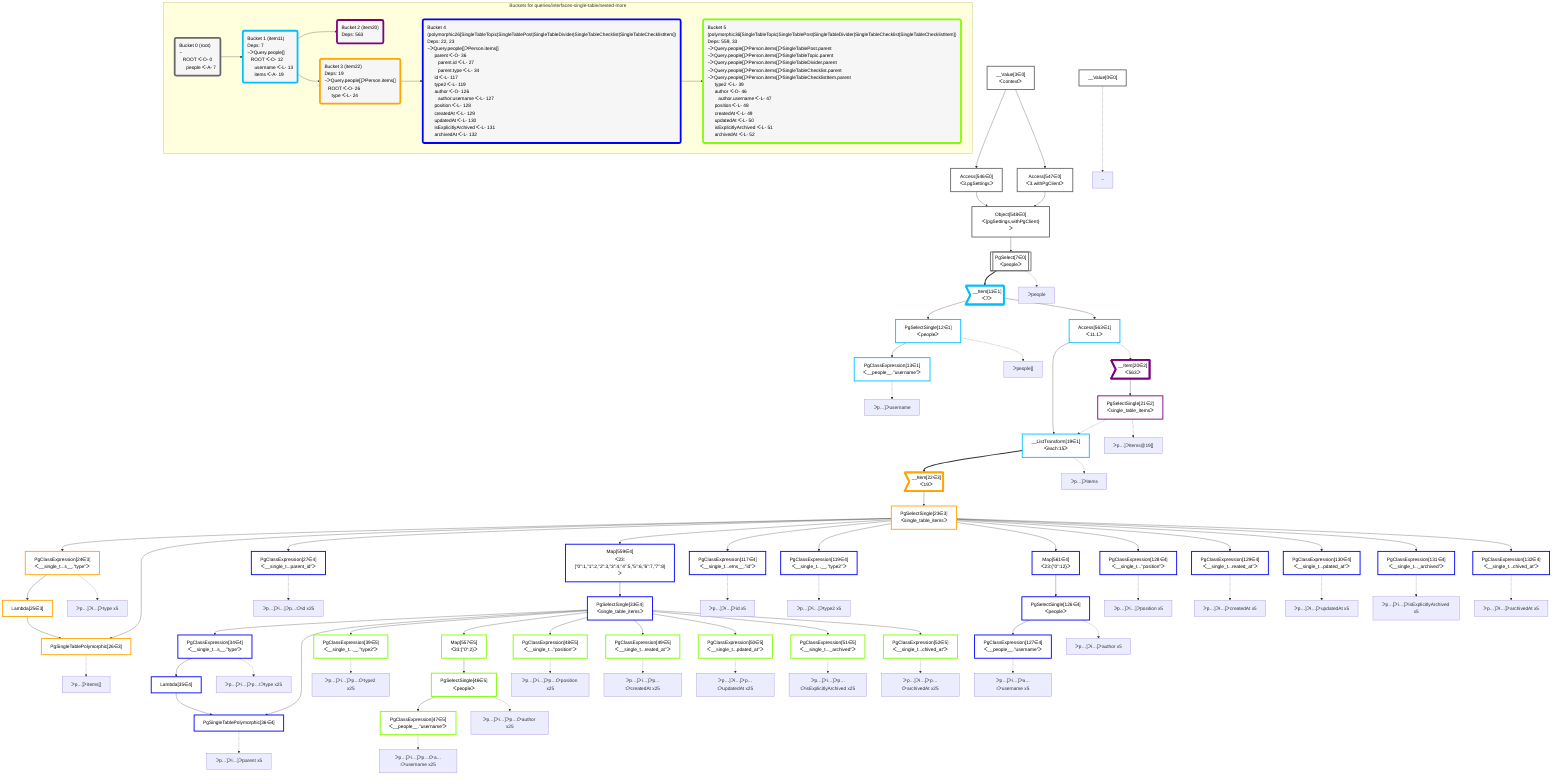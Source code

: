 graph TD
    classDef path fill:#eee,stroke:#000,color:#000
    classDef plan fill:#fff,stroke-width:3px,color:#000
    classDef itemplan fill:#fff,stroke-width:6px,color:#000
    classDef sideeffectplan fill:#f00,stroke-width:6px,color:#000
    classDef bucket fill:#f6f6f6,color:#000,stroke-width:6px,text-align:left


    %% define plans
    __Value0["__Value[0∈0]"]:::plan
    __Value3["__Value[3∈0]<br />ᐸcontextᐳ"]:::plan
    Access546["Access[546∈0]<br />ᐸ3.pgSettingsᐳ"]:::plan
    Access547["Access[547∈0]<br />ᐸ3.withPgClientᐳ"]:::plan
    Object548["Object[548∈0]<br />ᐸ{pgSettings,withPgClient}ᐳ"]:::plan
    PgSelect7[["PgSelect[7∈0]<br />ᐸpeopleᐳ"]]:::plan
    __Item11>"__Item[11∈1]<br />ᐸ7ᐳ"]:::itemplan
    PgSelectSingle12["PgSelectSingle[12∈1]<br />ᐸpeopleᐳ"]:::plan
    PgClassExpression13["PgClassExpression[13∈1]<br />ᐸ__people__.”username”ᐳ"]:::plan
    Access563["Access[563∈1]<br />ᐸ11.1ᐳ"]:::plan
    __ListTransform19["__ListTransform[19∈1]<br />ᐸeach:15ᐳ"]:::plan
    __Item20>"__Item[20∈2]<br />ᐸ563ᐳ"]:::itemplan
    PgSelectSingle21["PgSelectSingle[21∈2]<br />ᐸsingle_table_itemsᐳ"]:::plan
    __Item22>"__Item[22∈3]<br />ᐸ19ᐳ"]:::itemplan
    PgSelectSingle23["PgSelectSingle[23∈3]<br />ᐸsingle_table_itemsᐳ"]:::plan
    PgClassExpression24["PgClassExpression[24∈3]<br />ᐸ__single_t...s__.”type”ᐳ"]:::plan
    Lambda25["Lambda[25∈3]"]:::plan
    PgSingleTablePolymorphic26["PgSingleTablePolymorphic[26∈3]"]:::plan
    PgClassExpression27["PgClassExpression[27∈4]<br />ᐸ__single_t...parent_id”ᐳ"]:::plan
    Map559["Map[559∈4]<br />ᐸ23:{”0”:1,”1”:2,”2”:3,”3”:4,”4”:5,”5”:6,”6”:7,”7”:8}ᐳ"]:::plan
    PgSelectSingle33["PgSelectSingle[33∈4]<br />ᐸsingle_table_itemsᐳ"]:::plan
    PgClassExpression34["PgClassExpression[34∈4]<br />ᐸ__single_t...s__.”type”ᐳ"]:::plan
    Lambda35["Lambda[35∈4]"]:::plan
    PgSingleTablePolymorphic36["PgSingleTablePolymorphic[36∈4]"]:::plan
    PgClassExpression39["PgClassExpression[39∈5]<br />ᐸ__single_t...__.”type2”ᐳ"]:::plan
    Map557["Map[557∈5]<br />ᐸ33:{”0”:2}ᐳ"]:::plan
    PgSelectSingle46["PgSelectSingle[46∈5]<br />ᐸpeopleᐳ"]:::plan
    PgClassExpression47["PgClassExpression[47∈5]<br />ᐸ__people__.”username”ᐳ"]:::plan
    PgClassExpression48["PgClassExpression[48∈5]<br />ᐸ__single_t...”position”ᐳ"]:::plan
    PgClassExpression49["PgClassExpression[49∈5]<br />ᐸ__single_t...reated_at”ᐳ"]:::plan
    PgClassExpression50["PgClassExpression[50∈5]<br />ᐸ__single_t...pdated_at”ᐳ"]:::plan
    PgClassExpression51["PgClassExpression[51∈5]<br />ᐸ__single_t..._archived”ᐳ"]:::plan
    PgClassExpression52["PgClassExpression[52∈5]<br />ᐸ__single_t...chived_at”ᐳ"]:::plan
    PgClassExpression117["PgClassExpression[117∈4]<br />ᐸ__single_t...ems__.”id”ᐳ"]:::plan
    PgClassExpression119["PgClassExpression[119∈4]<br />ᐸ__single_t...__.”type2”ᐳ"]:::plan
    Map561["Map[561∈4]<br />ᐸ23:{”0”:12}ᐳ"]:::plan
    PgSelectSingle126["PgSelectSingle[126∈4]<br />ᐸpeopleᐳ"]:::plan
    PgClassExpression127["PgClassExpression[127∈4]<br />ᐸ__people__.”username”ᐳ"]:::plan
    PgClassExpression128["PgClassExpression[128∈4]<br />ᐸ__single_t...”position”ᐳ"]:::plan
    PgClassExpression129["PgClassExpression[129∈4]<br />ᐸ__single_t...reated_at”ᐳ"]:::plan
    PgClassExpression130["PgClassExpression[130∈4]<br />ᐸ__single_t...pdated_at”ᐳ"]:::plan
    PgClassExpression131["PgClassExpression[131∈4]<br />ᐸ__single_t..._archived”ᐳ"]:::plan
    PgClassExpression132["PgClassExpression[132∈4]<br />ᐸ__single_t...chived_at”ᐳ"]:::plan

    %% plan dependencies
    __Value3 --> Access546
    __Value3 --> Access547
    Access546 & Access547 --> Object548
    Object548 --> PgSelect7
    PgSelect7 ==> __Item11
    __Item11 --> PgSelectSingle12
    PgSelectSingle12 --> PgClassExpression13
    __Item11 --> Access563
    Access563 --> __ListTransform19
    PgSelectSingle21 -.-> __ListTransform19
    Access563 -.-> __Item20
    __Item20 --> PgSelectSingle21
    __ListTransform19 ==> __Item22
    __Item22 --> PgSelectSingle23
    PgSelectSingle23 --> PgClassExpression24
    PgClassExpression24 --> Lambda25
    Lambda25 & PgSelectSingle23 --> PgSingleTablePolymorphic26
    PgSelectSingle23 --> PgClassExpression27
    PgSelectSingle23 --> Map559
    Map559 --> PgSelectSingle33
    PgSelectSingle33 --> PgClassExpression34
    PgClassExpression34 --> Lambda35
    Lambda35 & PgSelectSingle33 --> PgSingleTablePolymorphic36
    PgSelectSingle33 --> PgClassExpression39
    PgSelectSingle33 --> Map557
    Map557 --> PgSelectSingle46
    PgSelectSingle46 --> PgClassExpression47
    PgSelectSingle33 --> PgClassExpression48
    PgSelectSingle33 --> PgClassExpression49
    PgSelectSingle33 --> PgClassExpression50
    PgSelectSingle33 --> PgClassExpression51
    PgSelectSingle33 --> PgClassExpression52
    PgSelectSingle23 --> PgClassExpression117
    PgSelectSingle23 --> PgClassExpression119
    PgSelectSingle23 --> Map561
    Map561 --> PgSelectSingle126
    PgSelectSingle126 --> PgClassExpression127
    PgSelectSingle23 --> PgClassExpression128
    PgSelectSingle23 --> PgClassExpression129
    PgSelectSingle23 --> PgClassExpression130
    PgSelectSingle23 --> PgClassExpression131
    PgSelectSingle23 --> PgClassExpression132

    %% plan-to-path relationships
    P0["~"]
    __Value0 -.-> P0
    P7["ᐳpeople"]
    PgSelect7 -.-> P7
    P12["ᐳpeople[]"]
    PgSelectSingle12 -.-> P12
    P13["ᐳp…]ᐳusername"]
    PgClassExpression13 -.-> P13
    P19["ᐳp…]ᐳitems"]
    __ListTransform19 -.-> P19
    P21["ᐳp…]ᐳitems@19[]"]
    PgSelectSingle21 -.-> P21
    P24["ᐳp…]ᐳi…]ᐳtype x5"]
    PgClassExpression24 -.-> P24
    P26["ᐳp…]ᐳitems[]"]
    PgSingleTablePolymorphic26 -.-> P26
    P27["ᐳp…]ᐳi…]ᐳp…tᐳid x25"]
    PgClassExpression27 -.-> P27
    P34["ᐳp…]ᐳi…]ᐳp…tᐳtype x25"]
    PgClassExpression34 -.-> P34
    P36["ᐳp…]ᐳi…]ᐳparent x5"]
    PgSingleTablePolymorphic36 -.-> P36
    P39["ᐳp…]ᐳi…]ᐳp…tᐳtype2 x25"]
    PgClassExpression39 -.-> P39
    P46["ᐳp…]ᐳi…]ᐳp…tᐳauthor x25"]
    PgSelectSingle46 -.-> P46
    P47["ᐳp…]ᐳi…]ᐳp…tᐳa…rᐳusername x25"]
    PgClassExpression47 -.-> P47
    P48["ᐳp…]ᐳi…]ᐳp…tᐳposition x25"]
    PgClassExpression48 -.-> P48
    P49["ᐳp…]ᐳi…]ᐳp…tᐳcreatedAt x25"]
    PgClassExpression49 -.-> P49
    P50["ᐳp…]ᐳi…]ᐳp…tᐳupdatedAt x25"]
    PgClassExpression50 -.-> P50
    P51["ᐳp…]ᐳi…]ᐳp…tᐳisExplicitlyArchived x25"]
    PgClassExpression51 -.-> P51
    P52["ᐳp…]ᐳi…]ᐳp…tᐳarchivedAt x25"]
    PgClassExpression52 -.-> P52
    P117["ᐳp…]ᐳi…]ᐳid x5"]
    PgClassExpression117 -.-> P117
    P119["ᐳp…]ᐳi…]ᐳtype2 x5"]
    PgClassExpression119 -.-> P119
    P126["ᐳp…]ᐳi…]ᐳauthor x5"]
    PgSelectSingle126 -.-> P126
    P127["ᐳp…]ᐳi…]ᐳa…rᐳusername x5"]
    PgClassExpression127 -.-> P127
    P128["ᐳp…]ᐳi…]ᐳposition x5"]
    PgClassExpression128 -.-> P128
    P129["ᐳp…]ᐳi…]ᐳcreatedAt x5"]
    PgClassExpression129 -.-> P129
    P130["ᐳp…]ᐳi…]ᐳupdatedAt x5"]
    PgClassExpression130 -.-> P130
    P131["ᐳp…]ᐳi…]ᐳisExplicitlyArchived x5"]
    PgClassExpression131 -.-> P131
    P132["ᐳp…]ᐳi…]ᐳarchivedAt x5"]
    PgClassExpression132 -.-> P132

    subgraph "Buckets for queries/interfaces-single-table/nested-more"
    Bucket0("Bucket 0 (root)<br />~<br />⠀ROOT ᐸ-O- 0<br />⠀⠀people ᐸ-A- 7"):::bucket
    classDef bucket0 stroke:#696969
    class Bucket0,__Value0,__Value3,PgSelect7,Access546,Access547,Object548 bucket0
    Bucket1("Bucket 1 (item11)<br />Deps: 7<br />~ᐳQuery.people[]<br />⠀ROOT ᐸ-O- 12<br />⠀⠀username ᐸ-L- 13<br />⠀⠀items ᐸ-A- 19"):::bucket
    classDef bucket1 stroke:#00bfff
    class Bucket1,__Item11,PgSelectSingle12,PgClassExpression13,__ListTransform19,Access563 bucket1
    Bucket2("Bucket 2 (item20)<br />Deps: 563"):::bucket
    classDef bucket2 stroke:#7f007f
    class Bucket2,__Item20,PgSelectSingle21 bucket2
    Bucket3("Bucket 3 (item22)<br />Deps: 19<br />~ᐳQuery.people[]ᐳPerson.items[]<br />⠀ROOT ᐸ-O- 26<br />⠀⠀type ᐸ-L- 24"):::bucket
    classDef bucket3 stroke:#ffa500
    class Bucket3,__Item22,PgSelectSingle23,PgClassExpression24,Lambda25,PgSingleTablePolymorphic26 bucket3
    Bucket4("Bucket 4 (polymorphic26[SingleTableTopic|SingleTablePost|SingleTableDivider|SingleTableChecklist|SingleTableChecklistItem])<br />Deps: 22, 23<br />~ᐳQuery.people[]ᐳPerson.items[]<br />⠀⠀parent ᐸ-O- 36<br />⠀⠀⠀parent.id ᐸ-L- 27<br />⠀⠀⠀parent.type ᐸ-L- 34<br />⠀⠀id ᐸ-L- 117<br />⠀⠀type2 ᐸ-L- 119<br />⠀⠀author ᐸ-O- 126<br />⠀⠀⠀author.username ᐸ-L- 127<br />⠀⠀position ᐸ-L- 128<br />⠀⠀createdAt ᐸ-L- 129<br />⠀⠀updatedAt ᐸ-L- 130<br />⠀⠀isExplicitlyArchived ᐸ-L- 131<br />⠀⠀archivedAt ᐸ-L- 132"):::bucket
    classDef bucket4 stroke:#0000ff
    class Bucket4,PgClassExpression27,PgSelectSingle33,PgClassExpression34,Lambda35,PgSingleTablePolymorphic36,PgClassExpression117,PgClassExpression119,PgSelectSingle126,PgClassExpression127,PgClassExpression128,PgClassExpression129,PgClassExpression130,PgClassExpression131,PgClassExpression132,Map559,Map561 bucket4
    Bucket5("Bucket 5 (polymorphic36[SingleTableTopic|SingleTablePost|SingleTableDivider|SingleTableChecklist|SingleTableChecklistItem])<br />Deps: 559, 33<br />~ᐳQuery.people[]ᐳPerson.items[]ᐳSingleTablePost.parent<br />~ᐳQuery.people[]ᐳPerson.items[]ᐳSingleTableTopic.parent<br />~ᐳQuery.people[]ᐳPerson.items[]ᐳSingleTableDivider.parent<br />~ᐳQuery.people[]ᐳPerson.items[]ᐳSingleTableChecklist.parent<br />~ᐳQuery.people[]ᐳPerson.items[]ᐳSingleTableChecklistItem.parent<br />⠀⠀type2 ᐸ-L- 39<br />⠀⠀author ᐸ-O- 46<br />⠀⠀⠀author.username ᐸ-L- 47<br />⠀⠀position ᐸ-L- 48<br />⠀⠀createdAt ᐸ-L- 49<br />⠀⠀updatedAt ᐸ-L- 50<br />⠀⠀isExplicitlyArchived ᐸ-L- 51<br />⠀⠀archivedAt ᐸ-L- 52"):::bucket
    classDef bucket5 stroke:#7fff00
    class Bucket5,PgClassExpression39,PgSelectSingle46,PgClassExpression47,PgClassExpression48,PgClassExpression49,PgClassExpression50,PgClassExpression51,PgClassExpression52,Map557 bucket5
    Bucket0 --> Bucket1
    Bucket1 --> Bucket2 & Bucket3
    Bucket3 --> Bucket4
    Bucket4 --> Bucket5
    end
